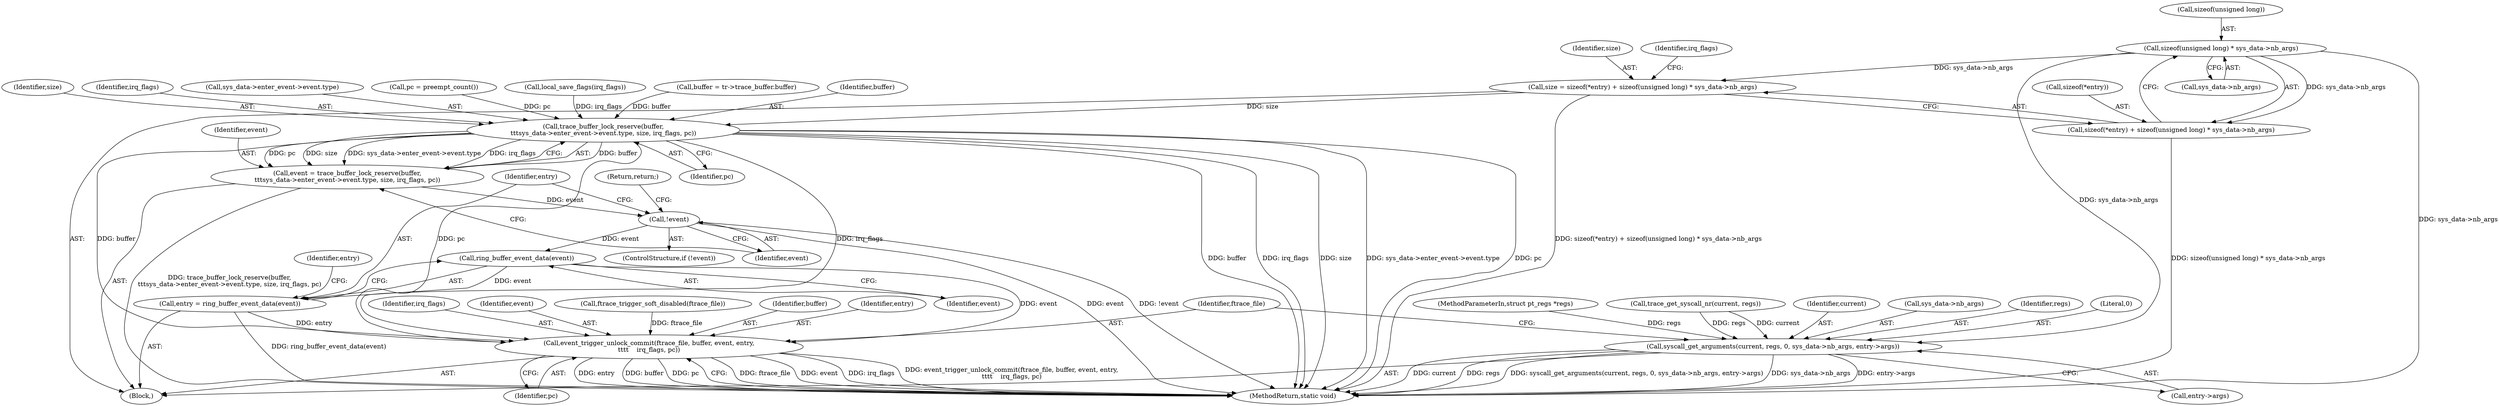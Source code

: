digraph "0_linux_086ba77a6db00ed858ff07451bedee197df868c9@API" {
"1000163" [label="(Call,sizeof(unsigned long) * sys_data->nb_args)"];
"1000157" [label="(Call,size = sizeof(*entry) + sizeof(unsigned long) * sys_data->nb_args)"];
"1000183" [label="(Call,trace_buffer_lock_reserve(buffer,\n\t\t\tsys_data->enter_event->event.type, size, irq_flags, pc))"];
"1000181" [label="(Call,event = trace_buffer_lock_reserve(buffer,\n\t\t\tsys_data->enter_event->event.type, size, irq_flags, pc))"];
"1000196" [label="(Call,!event)"];
"1000201" [label="(Call,ring_buffer_event_data(event))"];
"1000199" [label="(Call,entry = ring_buffer_event_data(event))"];
"1000218" [label="(Call,event_trigger_unlock_commit(ftrace_file, buffer, event, entry,\n\t\t\t\t    irq_flags, pc))"];
"1000159" [label="(Call,sizeof(*entry) + sizeof(unsigned long) * sys_data->nb_args)"];
"1000208" [label="(Call,syscall_get_arguments(current, regs, 0, sys_data->nb_args, entry->args))"];
"1000121" [label="(Call,trace_get_syscall_nr(current, regs))"];
"1000193" [label="(Identifier,irq_flags)"];
"1000160" [label="(Call,sizeof(*entry))"];
"1000195" [label="(ControlStructure,if (!event))"];
"1000223" [label="(Identifier,irq_flags)"];
"1000208" [label="(Call,syscall_get_arguments(current, regs, 0, sys_data->nb_args, entry->args))"];
"1000185" [label="(Call,sys_data->enter_event->event.type)"];
"1000157" [label="(Call,size = sizeof(*entry) + sizeof(unsigned long) * sys_data->nb_args)"];
"1000211" [label="(Literal,0)"];
"1000225" [label="(MethodReturn,static void)"];
"1000158" [label="(Identifier,size)"];
"1000183" [label="(Call,trace_buffer_lock_reserve(buffer,\n\t\t\tsys_data->enter_event->event.type, size, irq_flags, pc))"];
"1000201" [label="(Call,ring_buffer_event_data(event))"];
"1000218" [label="(Call,event_trigger_unlock_commit(ftrace_file, buffer, event, entry,\n\t\t\t\t    irq_flags, pc))"];
"1000103" [label="(MethodParameterIn,struct pt_regs *regs)"];
"1000105" [label="(Block,)"];
"1000164" [label="(Call,sizeof(unsigned long))"];
"1000221" [label="(Identifier,event)"];
"1000146" [label="(Call,ftrace_trigger_soft_disabled(ftrace_file))"];
"1000196" [label="(Call,!event)"];
"1000171" [label="(Call,pc = preempt_count())"];
"1000202" [label="(Identifier,event)"];
"1000169" [label="(Call,local_save_flags(irq_flags))"];
"1000194" [label="(Identifier,pc)"];
"1000219" [label="(Identifier,ftrace_file)"];
"1000220" [label="(Identifier,buffer)"];
"1000198" [label="(Return,return;)"];
"1000215" [label="(Call,entry->args)"];
"1000199" [label="(Call,entry = ring_buffer_event_data(event))"];
"1000205" [label="(Identifier,entry)"];
"1000200" [label="(Identifier,entry)"];
"1000209" [label="(Identifier,current)"];
"1000174" [label="(Call,buffer = tr->trace_buffer.buffer)"];
"1000212" [label="(Call,sys_data->nb_args)"];
"1000181" [label="(Call,event = trace_buffer_lock_reserve(buffer,\n\t\t\tsys_data->enter_event->event.type, size, irq_flags, pc))"];
"1000197" [label="(Identifier,event)"];
"1000210" [label="(Identifier,regs)"];
"1000184" [label="(Identifier,buffer)"];
"1000159" [label="(Call,sizeof(*entry) + sizeof(unsigned long) * sys_data->nb_args)"];
"1000163" [label="(Call,sizeof(unsigned long) * sys_data->nb_args)"];
"1000224" [label="(Identifier,pc)"];
"1000182" [label="(Identifier,event)"];
"1000166" [label="(Call,sys_data->nb_args)"];
"1000170" [label="(Identifier,irq_flags)"];
"1000192" [label="(Identifier,size)"];
"1000222" [label="(Identifier,entry)"];
"1000163" -> "1000159"  [label="AST: "];
"1000163" -> "1000166"  [label="CFG: "];
"1000164" -> "1000163"  [label="AST: "];
"1000166" -> "1000163"  [label="AST: "];
"1000159" -> "1000163"  [label="CFG: "];
"1000163" -> "1000225"  [label="DDG: sys_data->nb_args"];
"1000163" -> "1000157"  [label="DDG: sys_data->nb_args"];
"1000163" -> "1000159"  [label="DDG: sys_data->nb_args"];
"1000163" -> "1000208"  [label="DDG: sys_data->nb_args"];
"1000157" -> "1000105"  [label="AST: "];
"1000157" -> "1000159"  [label="CFG: "];
"1000158" -> "1000157"  [label="AST: "];
"1000159" -> "1000157"  [label="AST: "];
"1000170" -> "1000157"  [label="CFG: "];
"1000157" -> "1000225"  [label="DDG: sizeof(*entry) + sizeof(unsigned long) * sys_data->nb_args"];
"1000157" -> "1000183"  [label="DDG: size"];
"1000183" -> "1000181"  [label="AST: "];
"1000183" -> "1000194"  [label="CFG: "];
"1000184" -> "1000183"  [label="AST: "];
"1000185" -> "1000183"  [label="AST: "];
"1000192" -> "1000183"  [label="AST: "];
"1000193" -> "1000183"  [label="AST: "];
"1000194" -> "1000183"  [label="AST: "];
"1000181" -> "1000183"  [label="CFG: "];
"1000183" -> "1000225"  [label="DDG: sys_data->enter_event->event.type"];
"1000183" -> "1000225"  [label="DDG: pc"];
"1000183" -> "1000225"  [label="DDG: buffer"];
"1000183" -> "1000225"  [label="DDG: irq_flags"];
"1000183" -> "1000225"  [label="DDG: size"];
"1000183" -> "1000181"  [label="DDG: buffer"];
"1000183" -> "1000181"  [label="DDG: pc"];
"1000183" -> "1000181"  [label="DDG: size"];
"1000183" -> "1000181"  [label="DDG: sys_data->enter_event->event.type"];
"1000183" -> "1000181"  [label="DDG: irq_flags"];
"1000174" -> "1000183"  [label="DDG: buffer"];
"1000169" -> "1000183"  [label="DDG: irq_flags"];
"1000171" -> "1000183"  [label="DDG: pc"];
"1000183" -> "1000218"  [label="DDG: buffer"];
"1000183" -> "1000218"  [label="DDG: irq_flags"];
"1000183" -> "1000218"  [label="DDG: pc"];
"1000181" -> "1000105"  [label="AST: "];
"1000182" -> "1000181"  [label="AST: "];
"1000197" -> "1000181"  [label="CFG: "];
"1000181" -> "1000225"  [label="DDG: trace_buffer_lock_reserve(buffer,\n\t\t\tsys_data->enter_event->event.type, size, irq_flags, pc)"];
"1000181" -> "1000196"  [label="DDG: event"];
"1000196" -> "1000195"  [label="AST: "];
"1000196" -> "1000197"  [label="CFG: "];
"1000197" -> "1000196"  [label="AST: "];
"1000198" -> "1000196"  [label="CFG: "];
"1000200" -> "1000196"  [label="CFG: "];
"1000196" -> "1000225"  [label="DDG: event"];
"1000196" -> "1000225"  [label="DDG: !event"];
"1000196" -> "1000201"  [label="DDG: event"];
"1000201" -> "1000199"  [label="AST: "];
"1000201" -> "1000202"  [label="CFG: "];
"1000202" -> "1000201"  [label="AST: "];
"1000199" -> "1000201"  [label="CFG: "];
"1000201" -> "1000199"  [label="DDG: event"];
"1000201" -> "1000218"  [label="DDG: event"];
"1000199" -> "1000105"  [label="AST: "];
"1000200" -> "1000199"  [label="AST: "];
"1000205" -> "1000199"  [label="CFG: "];
"1000199" -> "1000225"  [label="DDG: ring_buffer_event_data(event)"];
"1000199" -> "1000218"  [label="DDG: entry"];
"1000218" -> "1000105"  [label="AST: "];
"1000218" -> "1000224"  [label="CFG: "];
"1000219" -> "1000218"  [label="AST: "];
"1000220" -> "1000218"  [label="AST: "];
"1000221" -> "1000218"  [label="AST: "];
"1000222" -> "1000218"  [label="AST: "];
"1000223" -> "1000218"  [label="AST: "];
"1000224" -> "1000218"  [label="AST: "];
"1000225" -> "1000218"  [label="CFG: "];
"1000218" -> "1000225"  [label="DDG: ftrace_file"];
"1000218" -> "1000225"  [label="DDG: event"];
"1000218" -> "1000225"  [label="DDG: irq_flags"];
"1000218" -> "1000225"  [label="DDG: event_trigger_unlock_commit(ftrace_file, buffer, event, entry,\n\t\t\t\t    irq_flags, pc)"];
"1000218" -> "1000225"  [label="DDG: entry"];
"1000218" -> "1000225"  [label="DDG: buffer"];
"1000218" -> "1000225"  [label="DDG: pc"];
"1000146" -> "1000218"  [label="DDG: ftrace_file"];
"1000160" -> "1000159"  [label="AST: "];
"1000159" -> "1000225"  [label="DDG: sizeof(unsigned long) * sys_data->nb_args"];
"1000208" -> "1000105"  [label="AST: "];
"1000208" -> "1000215"  [label="CFG: "];
"1000209" -> "1000208"  [label="AST: "];
"1000210" -> "1000208"  [label="AST: "];
"1000211" -> "1000208"  [label="AST: "];
"1000212" -> "1000208"  [label="AST: "];
"1000215" -> "1000208"  [label="AST: "];
"1000219" -> "1000208"  [label="CFG: "];
"1000208" -> "1000225"  [label="DDG: entry->args"];
"1000208" -> "1000225"  [label="DDG: current"];
"1000208" -> "1000225"  [label="DDG: regs"];
"1000208" -> "1000225"  [label="DDG: syscall_get_arguments(current, regs, 0, sys_data->nb_args, entry->args)"];
"1000208" -> "1000225"  [label="DDG: sys_data->nb_args"];
"1000121" -> "1000208"  [label="DDG: current"];
"1000121" -> "1000208"  [label="DDG: regs"];
"1000103" -> "1000208"  [label="DDG: regs"];
}
